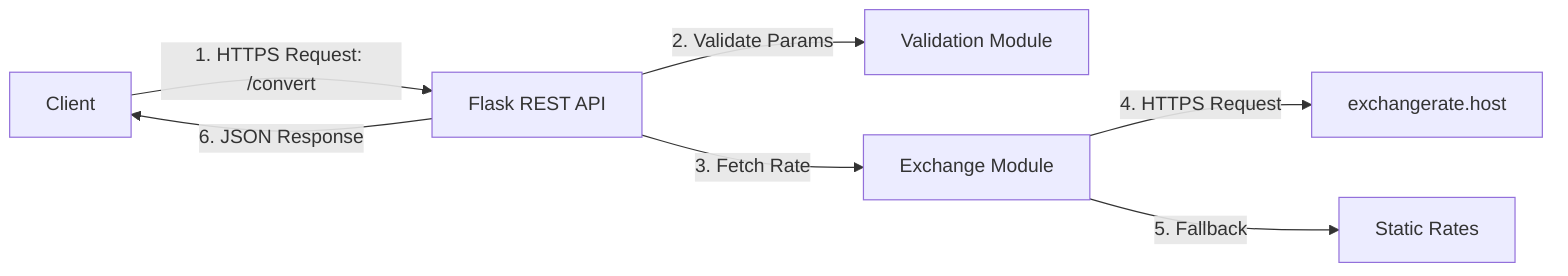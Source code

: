 graph LR
    Client[Client] -- 1. HTTPS Request: /convert --> API[Flask REST API]
    API -- 2. Validate Params --> Validation[Validation Module]
    API -- 3. Fetch Rate --> Exchange[Exchange Module]
    Exchange -- 4. HTTPS Request --> ExtAPI[exchangerate.host]
    Exchange -- 5. Fallback --> Fallback[Static Rates]
    API -- 6. JSON Response --> Client